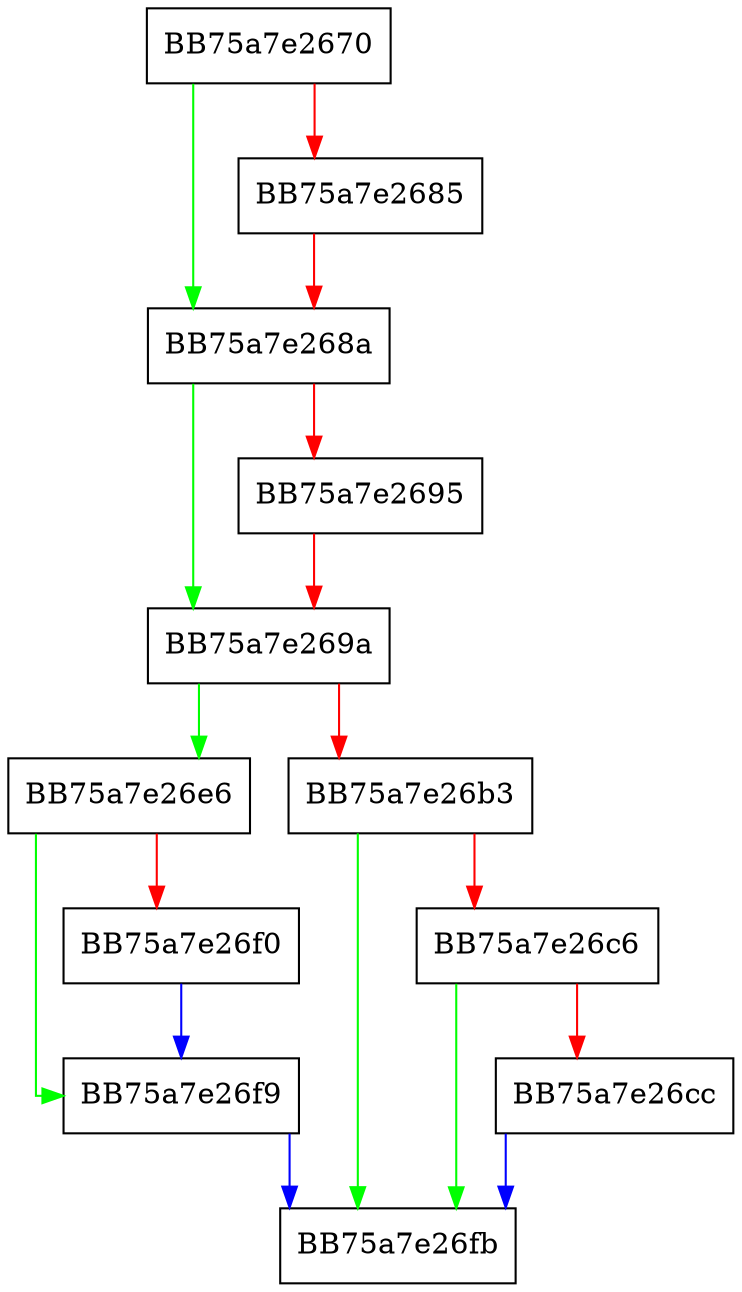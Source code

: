 digraph EnumObject {
  node [shape="box"];
  graph [splines=ortho];
  BB75a7e2670 -> BB75a7e268a [color="green"];
  BB75a7e2670 -> BB75a7e2685 [color="red"];
  BB75a7e2685 -> BB75a7e268a [color="red"];
  BB75a7e268a -> BB75a7e269a [color="green"];
  BB75a7e268a -> BB75a7e2695 [color="red"];
  BB75a7e2695 -> BB75a7e269a [color="red"];
  BB75a7e269a -> BB75a7e26e6 [color="green"];
  BB75a7e269a -> BB75a7e26b3 [color="red"];
  BB75a7e26b3 -> BB75a7e26fb [color="green"];
  BB75a7e26b3 -> BB75a7e26c6 [color="red"];
  BB75a7e26c6 -> BB75a7e26fb [color="green"];
  BB75a7e26c6 -> BB75a7e26cc [color="red"];
  BB75a7e26cc -> BB75a7e26fb [color="blue"];
  BB75a7e26e6 -> BB75a7e26f9 [color="green"];
  BB75a7e26e6 -> BB75a7e26f0 [color="red"];
  BB75a7e26f0 -> BB75a7e26f9 [color="blue"];
  BB75a7e26f9 -> BB75a7e26fb [color="blue"];
}
